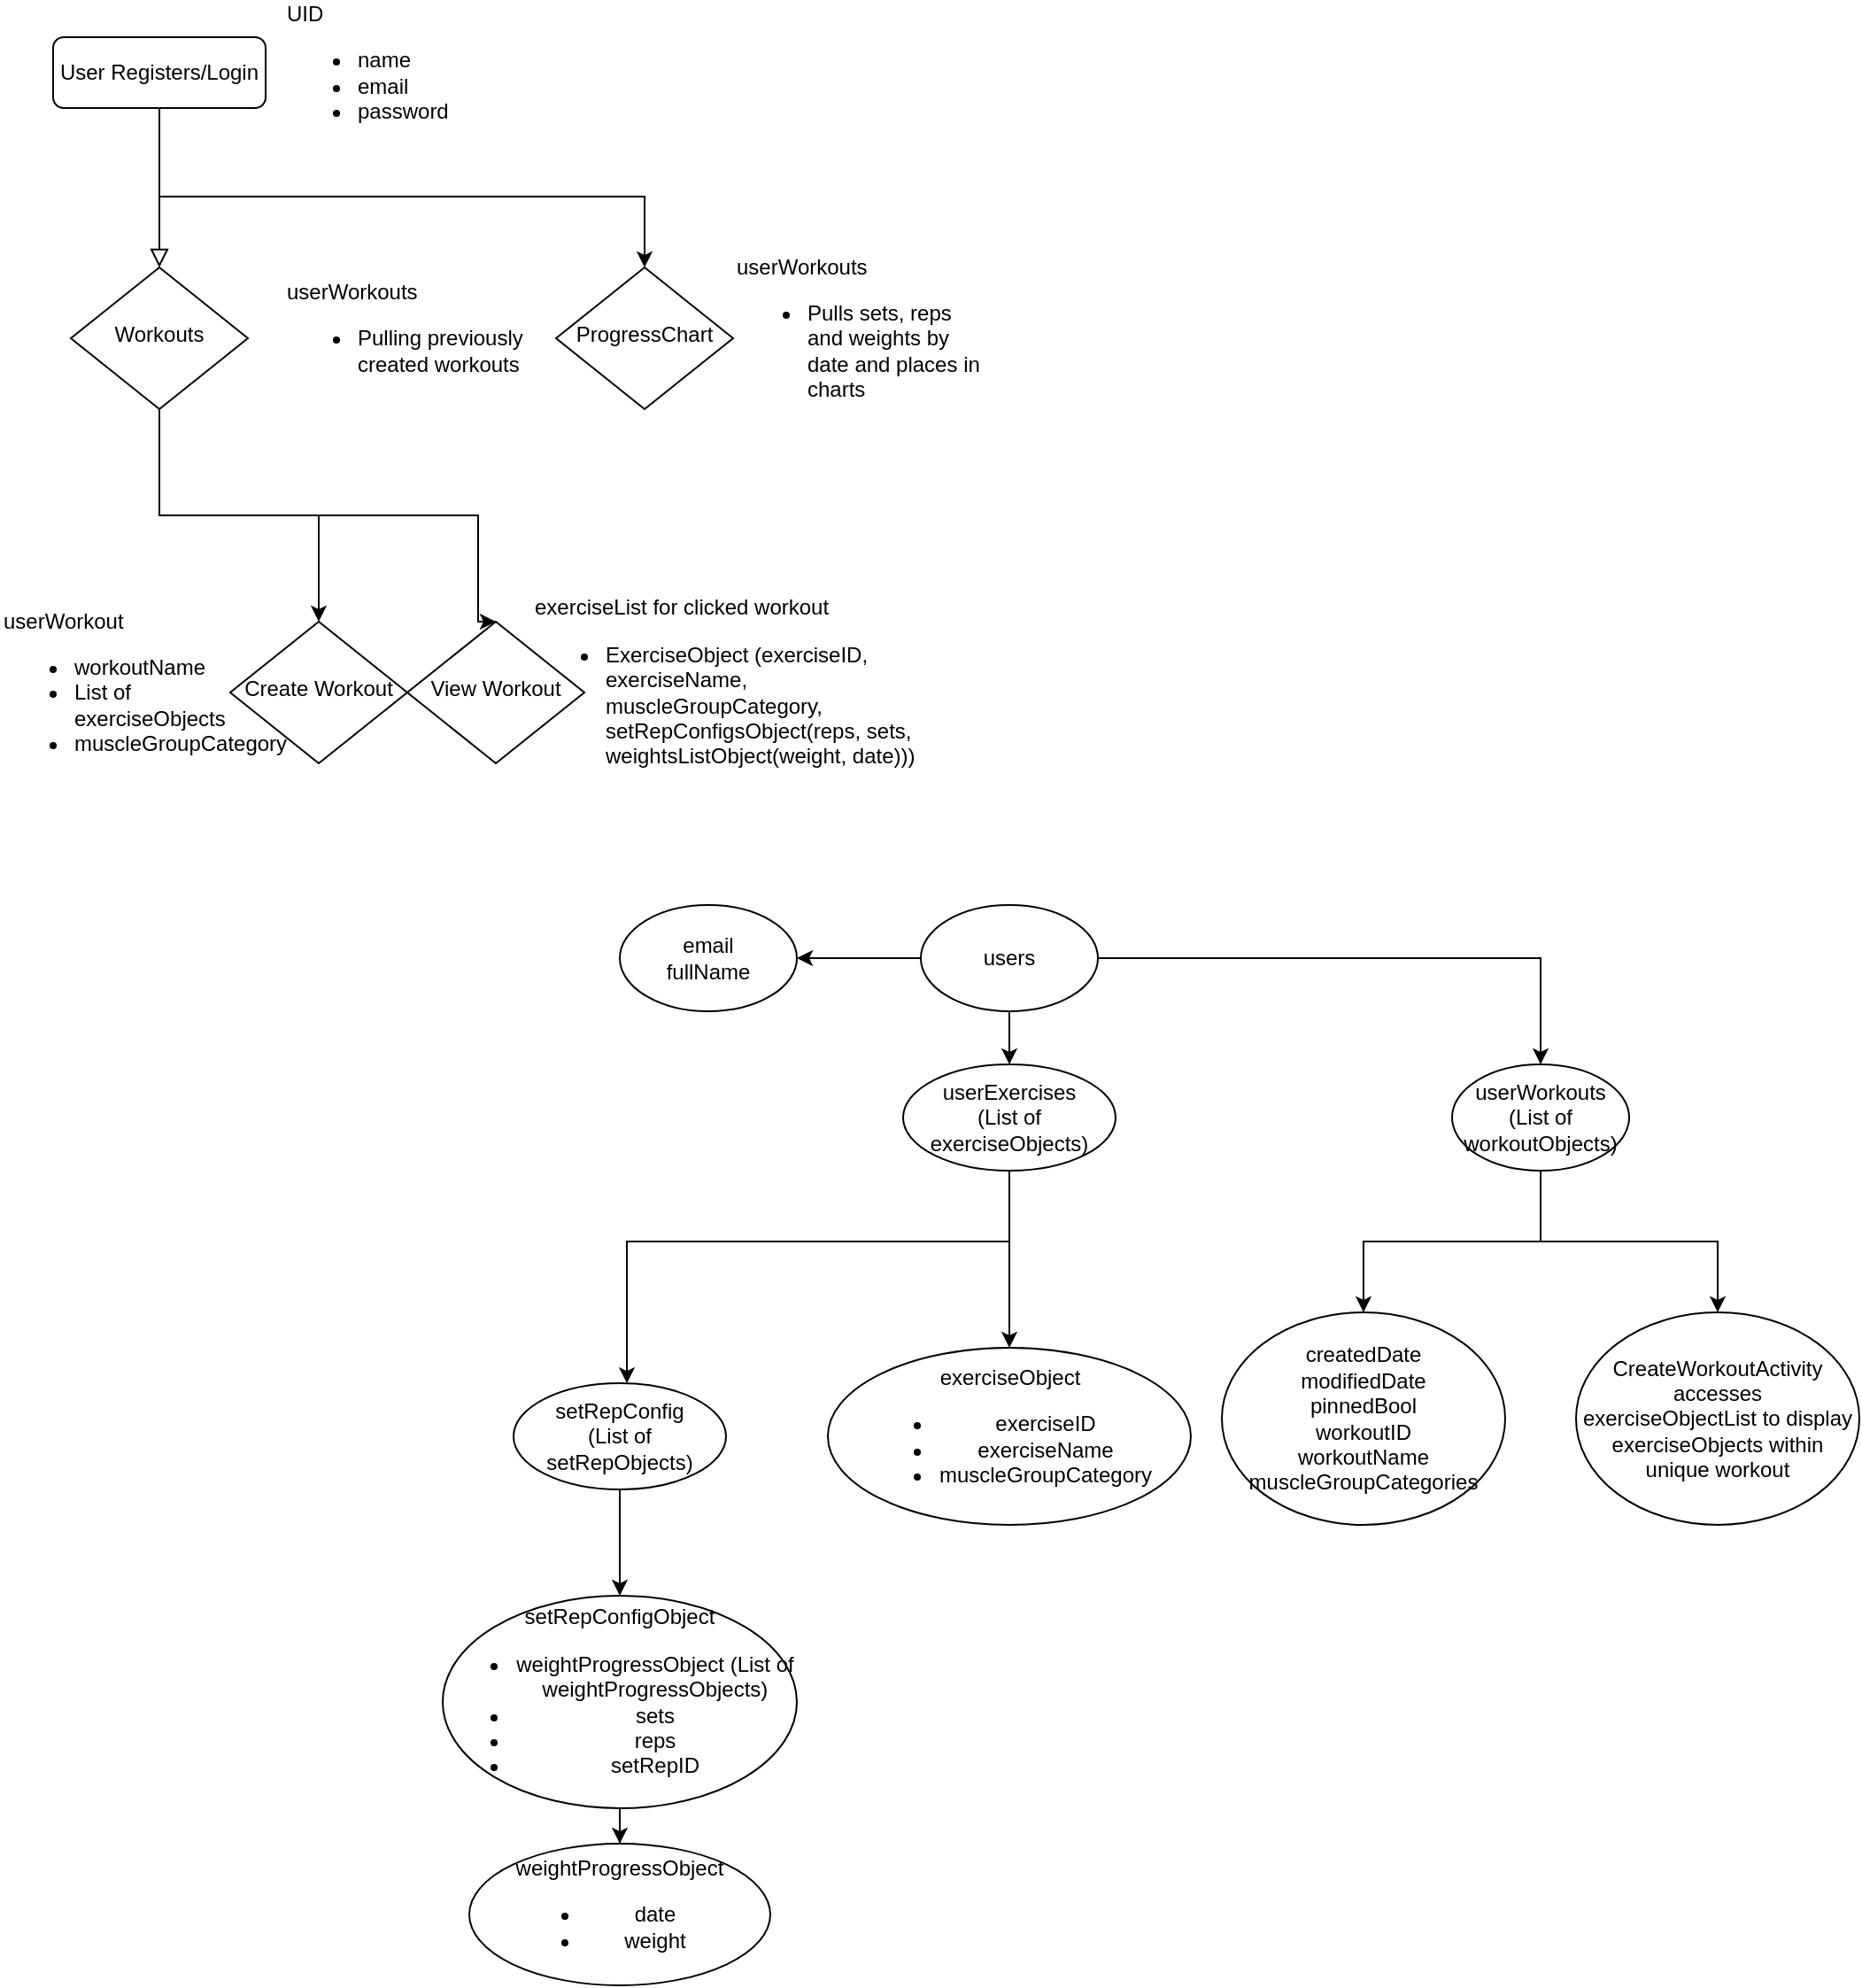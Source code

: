 <mxfile version="15.9.1" type="github">
  <diagram id="C5RBs43oDa-KdzZeNtuy" name="Page-1">
    <mxGraphModel dx="1426" dy="826" grid="1" gridSize="10" guides="1" tooltips="1" connect="1" arrows="1" fold="1" page="1" pageScale="1" pageWidth="827" pageHeight="1169" math="0" shadow="0">
      <root>
        <mxCell id="WIyWlLk6GJQsqaUBKTNV-0" />
        <mxCell id="WIyWlLk6GJQsqaUBKTNV-1" parent="WIyWlLk6GJQsqaUBKTNV-0" />
        <mxCell id="WIyWlLk6GJQsqaUBKTNV-2" value="" style="rounded=0;html=1;jettySize=auto;orthogonalLoop=1;fontSize=11;endArrow=block;endFill=0;endSize=8;strokeWidth=1;shadow=0;labelBackgroundColor=none;edgeStyle=orthogonalEdgeStyle;" parent="WIyWlLk6GJQsqaUBKTNV-1" source="WIyWlLk6GJQsqaUBKTNV-3" target="WIyWlLk6GJQsqaUBKTNV-6" edge="1">
          <mxGeometry relative="1" as="geometry" />
        </mxCell>
        <mxCell id="YBt-EC5eNUQ6X744OuA6-10" style="edgeStyle=orthogonalEdgeStyle;rounded=0;orthogonalLoop=1;jettySize=auto;html=1;" edge="1" parent="WIyWlLk6GJQsqaUBKTNV-1" source="WIyWlLk6GJQsqaUBKTNV-3" target="YBt-EC5eNUQ6X744OuA6-6">
          <mxGeometry relative="1" as="geometry">
            <Array as="points">
              <mxPoint x="90" y="130" />
              <mxPoint x="364" y="130" />
            </Array>
          </mxGeometry>
        </mxCell>
        <mxCell id="WIyWlLk6GJQsqaUBKTNV-3" value="User Registers/Login" style="rounded=1;whiteSpace=wrap;html=1;fontSize=12;glass=0;strokeWidth=1;shadow=0;" parent="WIyWlLk6GJQsqaUBKTNV-1" vertex="1">
          <mxGeometry x="30" y="40" width="120" height="40" as="geometry" />
        </mxCell>
        <mxCell id="YBt-EC5eNUQ6X744OuA6-3" style="edgeStyle=orthogonalEdgeStyle;rounded=0;orthogonalLoop=1;jettySize=auto;html=1;entryX=0.5;entryY=0;entryDx=0;entryDy=0;" edge="1" parent="WIyWlLk6GJQsqaUBKTNV-1" source="WIyWlLk6GJQsqaUBKTNV-6" target="YBt-EC5eNUQ6X744OuA6-2">
          <mxGeometry relative="1" as="geometry">
            <Array as="points">
              <mxPoint x="90" y="310" />
              <mxPoint x="270" y="310" />
            </Array>
          </mxGeometry>
        </mxCell>
        <mxCell id="YBt-EC5eNUQ6X744OuA6-4" style="edgeStyle=orthogonalEdgeStyle;rounded=0;orthogonalLoop=1;jettySize=auto;html=1;entryX=0.5;entryY=0;entryDx=0;entryDy=0;" edge="1" parent="WIyWlLk6GJQsqaUBKTNV-1" source="WIyWlLk6GJQsqaUBKTNV-6" target="WIyWlLk6GJQsqaUBKTNV-10">
          <mxGeometry relative="1" as="geometry" />
        </mxCell>
        <mxCell id="WIyWlLk6GJQsqaUBKTNV-6" value="Workouts" style="rhombus;whiteSpace=wrap;html=1;shadow=0;fontFamily=Helvetica;fontSize=12;align=center;strokeWidth=1;spacing=6;spacingTop=-4;" parent="WIyWlLk6GJQsqaUBKTNV-1" vertex="1">
          <mxGeometry x="40" y="170" width="100" height="80" as="geometry" />
        </mxCell>
        <mxCell id="WIyWlLk6GJQsqaUBKTNV-10" value="Create Workout" style="rhombus;whiteSpace=wrap;html=1;shadow=0;fontFamily=Helvetica;fontSize=12;align=center;strokeWidth=1;spacing=6;spacingTop=-4;" parent="WIyWlLk6GJQsqaUBKTNV-1" vertex="1">
          <mxGeometry x="130" y="370" width="100" height="80" as="geometry" />
        </mxCell>
        <mxCell id="YBt-EC5eNUQ6X744OuA6-0" value="&lt;div&gt;&lt;span&gt;UID&lt;/span&gt;&lt;/div&gt;&lt;div&gt;&lt;ul&gt;&lt;li&gt;&lt;span&gt;name&lt;/span&gt;&lt;/li&gt;&lt;li&gt;email&lt;/li&gt;&lt;li&gt;password&lt;/li&gt;&lt;/ul&gt;&lt;/div&gt;" style="text;html=1;strokeColor=none;fillColor=none;align=left;verticalAlign=middle;whiteSpace=wrap;rounded=0;" vertex="1" parent="WIyWlLk6GJQsqaUBKTNV-1">
          <mxGeometry x="160" y="40" width="160" height="40" as="geometry" />
        </mxCell>
        <mxCell id="YBt-EC5eNUQ6X744OuA6-1" value="userWorkouts&lt;br&gt;&lt;ul&gt;&lt;li&gt;Pulling previously created workouts&lt;/li&gt;&lt;/ul&gt;" style="text;html=1;strokeColor=none;fillColor=none;align=left;verticalAlign=middle;whiteSpace=wrap;rounded=0;" vertex="1" parent="WIyWlLk6GJQsqaUBKTNV-1">
          <mxGeometry x="160" y="195" width="160" height="30" as="geometry" />
        </mxCell>
        <mxCell id="YBt-EC5eNUQ6X744OuA6-2" value="View Workout" style="rhombus;whiteSpace=wrap;html=1;shadow=0;fontFamily=Helvetica;fontSize=12;align=center;strokeWidth=1;spacing=6;spacingTop=-4;" vertex="1" parent="WIyWlLk6GJQsqaUBKTNV-1">
          <mxGeometry x="230" y="370" width="100" height="80" as="geometry" />
        </mxCell>
        <mxCell id="YBt-EC5eNUQ6X744OuA6-6" value="ProgressChart" style="rhombus;whiteSpace=wrap;html=1;shadow=0;fontFamily=Helvetica;fontSize=12;align=center;strokeWidth=1;spacing=6;spacingTop=-4;" vertex="1" parent="WIyWlLk6GJQsqaUBKTNV-1">
          <mxGeometry x="314" y="170" width="100" height="80" as="geometry" />
        </mxCell>
        <mxCell id="YBt-EC5eNUQ6X744OuA6-7" value="userWorkouts&lt;br&gt;&lt;ul&gt;&lt;li&gt;Pulls sets, reps and weights by date and places in charts&lt;/li&gt;&lt;/ul&gt;" style="text;html=1;strokeColor=none;fillColor=none;align=left;verticalAlign=middle;whiteSpace=wrap;rounded=0;" vertex="1" parent="WIyWlLk6GJQsqaUBKTNV-1">
          <mxGeometry x="414" y="195" width="140" height="30" as="geometry" />
        </mxCell>
        <mxCell id="YBt-EC5eNUQ6X744OuA6-8" value="exerciseList for clicked workout&lt;br&gt;&lt;ul&gt;&lt;li&gt;ExerciseObject (exerciseID, exerciseName, muscleGroupCategory, setRepConfigsObject(reps, sets, weightsListObject(weight, date)))&lt;/li&gt;&lt;/ul&gt;" style="text;html=1;strokeColor=none;fillColor=none;align=left;verticalAlign=middle;whiteSpace=wrap;rounded=0;" vertex="1" parent="WIyWlLk6GJQsqaUBKTNV-1">
          <mxGeometry x="300" y="372.5" width="240" height="75" as="geometry" />
        </mxCell>
        <mxCell id="YBt-EC5eNUQ6X744OuA6-9" value="userWorkout&lt;br&gt;&lt;ul&gt;&lt;li&gt;workoutName&lt;/li&gt;&lt;li&gt;List of exerciseObjects&lt;/li&gt;&lt;li&gt;muscleGroupCategory&lt;/li&gt;&lt;/ul&gt;" style="text;html=1;strokeColor=none;fillColor=none;align=left;verticalAlign=middle;whiteSpace=wrap;rounded=0;" vertex="1" parent="WIyWlLk6GJQsqaUBKTNV-1">
          <mxGeometry y="395" width="80" height="30" as="geometry" />
        </mxCell>
        <mxCell id="YBt-EC5eNUQ6X744OuA6-18" style="edgeStyle=orthogonalEdgeStyle;rounded=0;orthogonalLoop=1;jettySize=auto;html=1;" edge="1" parent="WIyWlLk6GJQsqaUBKTNV-1" source="YBt-EC5eNUQ6X744OuA6-11" target="YBt-EC5eNUQ6X744OuA6-13">
          <mxGeometry relative="1" as="geometry" />
        </mxCell>
        <mxCell id="YBt-EC5eNUQ6X744OuA6-19" style="edgeStyle=orthogonalEdgeStyle;rounded=0;orthogonalLoop=1;jettySize=auto;html=1;" edge="1" parent="WIyWlLk6GJQsqaUBKTNV-1" source="YBt-EC5eNUQ6X744OuA6-11" target="YBt-EC5eNUQ6X744OuA6-14">
          <mxGeometry relative="1" as="geometry" />
        </mxCell>
        <mxCell id="YBt-EC5eNUQ6X744OuA6-27" style="edgeStyle=orthogonalEdgeStyle;rounded=0;orthogonalLoop=1;jettySize=auto;html=1;entryX=1;entryY=0.5;entryDx=0;entryDy=0;" edge="1" parent="WIyWlLk6GJQsqaUBKTNV-1" source="YBt-EC5eNUQ6X744OuA6-11" target="YBt-EC5eNUQ6X744OuA6-12">
          <mxGeometry relative="1" as="geometry" />
        </mxCell>
        <mxCell id="YBt-EC5eNUQ6X744OuA6-11" value="users" style="ellipse;whiteSpace=wrap;html=1;" vertex="1" parent="WIyWlLk6GJQsqaUBKTNV-1">
          <mxGeometry x="520" y="530" width="100" height="60" as="geometry" />
        </mxCell>
        <mxCell id="YBt-EC5eNUQ6X744OuA6-12" value="email&lt;br&gt;fullName" style="ellipse;whiteSpace=wrap;html=1;" vertex="1" parent="WIyWlLk6GJQsqaUBKTNV-1">
          <mxGeometry x="350" y="530" width="100" height="60" as="geometry" />
        </mxCell>
        <mxCell id="YBt-EC5eNUQ6X744OuA6-16" style="edgeStyle=orthogonalEdgeStyle;rounded=0;orthogonalLoop=1;jettySize=auto;html=1;exitX=0.5;exitY=1;exitDx=0;exitDy=0;" edge="1" parent="WIyWlLk6GJQsqaUBKTNV-1" source="YBt-EC5eNUQ6X744OuA6-14" target="YBt-EC5eNUQ6X744OuA6-15">
          <mxGeometry relative="1" as="geometry">
            <mxPoint x="600" y="690" as="sourcePoint" />
            <Array as="points">
              <mxPoint x="870" y="720" />
              <mxPoint x="770" y="720" />
            </Array>
          </mxGeometry>
        </mxCell>
        <mxCell id="YBt-EC5eNUQ6X744OuA6-32" style="edgeStyle=orthogonalEdgeStyle;rounded=0;orthogonalLoop=1;jettySize=auto;html=1;" edge="1" parent="WIyWlLk6GJQsqaUBKTNV-1" source="YBt-EC5eNUQ6X744OuA6-13" target="YBt-EC5eNUQ6X744OuA6-22">
          <mxGeometry relative="1" as="geometry" />
        </mxCell>
        <mxCell id="YBt-EC5eNUQ6X744OuA6-34" style="edgeStyle=orthogonalEdgeStyle;rounded=0;orthogonalLoop=1;jettySize=auto;html=1;" edge="1" parent="WIyWlLk6GJQsqaUBKTNV-1" source="YBt-EC5eNUQ6X744OuA6-13" target="YBt-EC5eNUQ6X744OuA6-33">
          <mxGeometry relative="1" as="geometry">
            <Array as="points">
              <mxPoint x="570" y="720" />
              <mxPoint x="354" y="720" />
            </Array>
          </mxGeometry>
        </mxCell>
        <mxCell id="YBt-EC5eNUQ6X744OuA6-13" value="userExercises&lt;br&gt;(List of exerciseObjects)" style="ellipse;whiteSpace=wrap;html=1;" vertex="1" parent="WIyWlLk6GJQsqaUBKTNV-1">
          <mxGeometry x="510" y="620" width="120" height="60" as="geometry" />
        </mxCell>
        <mxCell id="YBt-EC5eNUQ6X744OuA6-30" style="edgeStyle=orthogonalEdgeStyle;rounded=0;orthogonalLoop=1;jettySize=auto;html=1;entryX=0.5;entryY=0;entryDx=0;entryDy=0;" edge="1" parent="WIyWlLk6GJQsqaUBKTNV-1" source="YBt-EC5eNUQ6X744OuA6-14" target="YBt-EC5eNUQ6X744OuA6-28">
          <mxGeometry relative="1" as="geometry">
            <Array as="points">
              <mxPoint x="870" y="720" />
              <mxPoint x="970" y="720" />
            </Array>
          </mxGeometry>
        </mxCell>
        <mxCell id="YBt-EC5eNUQ6X744OuA6-14" value="userWorkouts&lt;br&gt;(List of workoutObjects)" style="ellipse;whiteSpace=wrap;html=1;" vertex="1" parent="WIyWlLk6GJQsqaUBKTNV-1">
          <mxGeometry x="820" y="620" width="100" height="60" as="geometry" />
        </mxCell>
        <mxCell id="YBt-EC5eNUQ6X744OuA6-15" value="createdDate&lt;br&gt;modifiedDate&lt;br&gt;pinnedBool&lt;br&gt;workoutID&lt;br&gt;workoutName&lt;br&gt;muscleGroupCategories" style="ellipse;whiteSpace=wrap;html=1;" vertex="1" parent="WIyWlLk6GJQsqaUBKTNV-1">
          <mxGeometry x="690" y="760" width="160" height="120" as="geometry" />
        </mxCell>
        <mxCell id="YBt-EC5eNUQ6X744OuA6-37" style="edgeStyle=orthogonalEdgeStyle;rounded=0;orthogonalLoop=1;jettySize=auto;html=1;entryX=0.5;entryY=0;entryDx=0;entryDy=0;" edge="1" parent="WIyWlLk6GJQsqaUBKTNV-1" source="YBt-EC5eNUQ6X744OuA6-20" target="YBt-EC5eNUQ6X744OuA6-36">
          <mxGeometry relative="1" as="geometry" />
        </mxCell>
        <mxCell id="YBt-EC5eNUQ6X744OuA6-20" value="setRepConfigObject&lt;br&gt;&lt;ul&gt;&lt;li&gt;weightProgressObject (List of weightProgressObjects)&lt;/li&gt;&lt;li&gt;sets&lt;/li&gt;&lt;li&gt;reps&lt;/li&gt;&lt;li&gt;setRepID&lt;/li&gt;&lt;/ul&gt;" style="ellipse;whiteSpace=wrap;html=1;" vertex="1" parent="WIyWlLk6GJQsqaUBKTNV-1">
          <mxGeometry x="250" y="920" width="200" height="120" as="geometry" />
        </mxCell>
        <mxCell id="YBt-EC5eNUQ6X744OuA6-22" value="exerciseObject&lt;br&gt;&lt;ul&gt;&lt;li&gt;exerciseID&lt;/li&gt;&lt;li&gt;exerciseName&lt;/li&gt;&lt;li&gt;muscleGroupCategory&lt;/li&gt;&lt;/ul&gt;" style="ellipse;whiteSpace=wrap;html=1;" vertex="1" parent="WIyWlLk6GJQsqaUBKTNV-1">
          <mxGeometry x="467.5" y="780" width="205" height="100" as="geometry" />
        </mxCell>
        <mxCell id="YBt-EC5eNUQ6X744OuA6-28" value="CreateWorkoutActivity accesses&lt;br&gt;exerciseObjectList to display exerciseObjects within unique workout" style="ellipse;whiteSpace=wrap;html=1;" vertex="1" parent="WIyWlLk6GJQsqaUBKTNV-1">
          <mxGeometry x="890" y="760" width="160" height="120" as="geometry" />
        </mxCell>
        <mxCell id="YBt-EC5eNUQ6X744OuA6-35" style="edgeStyle=orthogonalEdgeStyle;rounded=0;orthogonalLoop=1;jettySize=auto;html=1;entryX=0.5;entryY=0;entryDx=0;entryDy=0;" edge="1" parent="WIyWlLk6GJQsqaUBKTNV-1" source="YBt-EC5eNUQ6X744OuA6-33" target="YBt-EC5eNUQ6X744OuA6-20">
          <mxGeometry relative="1" as="geometry" />
        </mxCell>
        <mxCell id="YBt-EC5eNUQ6X744OuA6-33" value="setRepConfig&lt;br&gt;(List of setRepObjects)" style="ellipse;whiteSpace=wrap;html=1;" vertex="1" parent="WIyWlLk6GJQsqaUBKTNV-1">
          <mxGeometry x="290" y="800" width="120" height="60" as="geometry" />
        </mxCell>
        <mxCell id="YBt-EC5eNUQ6X744OuA6-36" value="weightProgressObject&lt;br&gt;&lt;ul&gt;&lt;li&gt;date&lt;/li&gt;&lt;li&gt;weight&lt;/li&gt;&lt;/ul&gt;" style="ellipse;whiteSpace=wrap;html=1;" vertex="1" parent="WIyWlLk6GJQsqaUBKTNV-1">
          <mxGeometry x="265" y="1060" width="170" height="80" as="geometry" />
        </mxCell>
      </root>
    </mxGraphModel>
  </diagram>
</mxfile>
